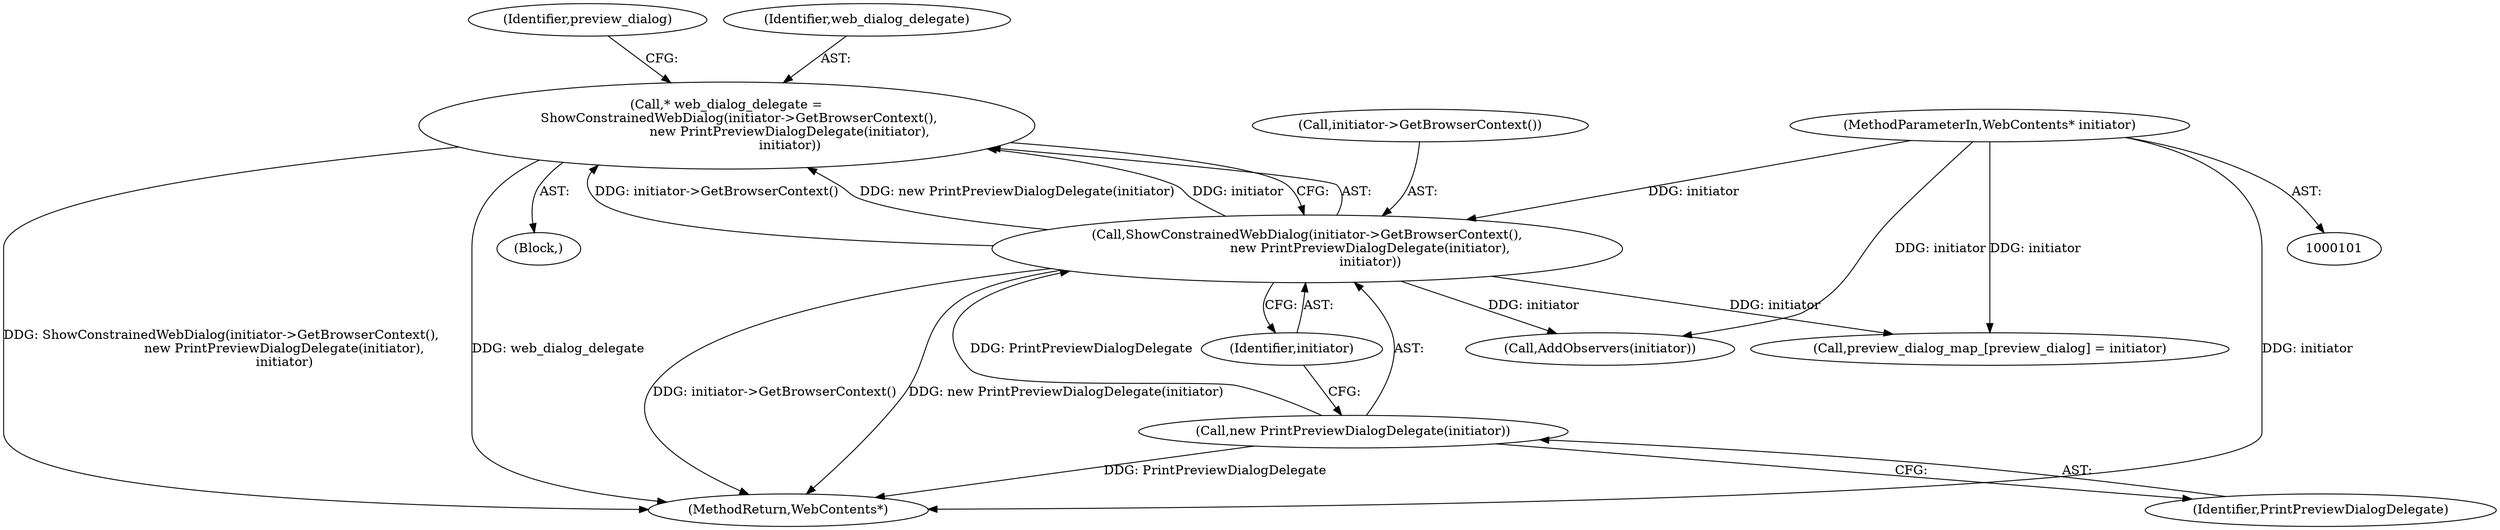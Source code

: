 digraph "0_Chrome_9c391ac04f9ac478c8b0e43b359c2b43a6c892ab@pointer" {
"1000106" [label="(Call,* web_dialog_delegate =\n      ShowConstrainedWebDialog(initiator->GetBrowserContext(),\n                               new PrintPreviewDialogDelegate(initiator),\n                               initiator))"];
"1000108" [label="(Call,ShowConstrainedWebDialog(initiator->GetBrowserContext(),\n                               new PrintPreviewDialogDelegate(initiator),\n                               initiator))"];
"1000110" [label="(Call,new PrintPreviewDialogDelegate(initiator))"];
"1000102" [label="(MethodParameterIn,WebContents* initiator)"];
"1000109" [label="(Call,initiator->GetBrowserContext())"];
"1000103" [label="(Block,)"];
"1000110" [label="(Call,new PrintPreviewDialogDelegate(initiator))"];
"1000106" [label="(Call,* web_dialog_delegate =\n      ShowConstrainedWebDialog(initiator->GetBrowserContext(),\n                               new PrintPreviewDialogDelegate(initiator),\n                               initiator))"];
"1000129" [label="(Call,preview_dialog_map_[preview_dialog] = initiator)"];
"1000111" [label="(Identifier,PrintPreviewDialogDelegate)"];
"1000115" [label="(Identifier,preview_dialog)"];
"1000139" [label="(Call,AddObservers(initiator))"];
"1000108" [label="(Call,ShowConstrainedWebDialog(initiator->GetBrowserContext(),\n                               new PrintPreviewDialogDelegate(initiator),\n                               initiator))"];
"1000145" [label="(MethodReturn,WebContents*)"];
"1000112" [label="(Identifier,initiator)"];
"1000107" [label="(Identifier,web_dialog_delegate)"];
"1000102" [label="(MethodParameterIn,WebContents* initiator)"];
"1000106" -> "1000103"  [label="AST: "];
"1000106" -> "1000108"  [label="CFG: "];
"1000107" -> "1000106"  [label="AST: "];
"1000108" -> "1000106"  [label="AST: "];
"1000115" -> "1000106"  [label="CFG: "];
"1000106" -> "1000145"  [label="DDG: ShowConstrainedWebDialog(initiator->GetBrowserContext(),\n                               new PrintPreviewDialogDelegate(initiator),\n                               initiator)"];
"1000106" -> "1000145"  [label="DDG: web_dialog_delegate"];
"1000108" -> "1000106"  [label="DDG: initiator->GetBrowserContext()"];
"1000108" -> "1000106"  [label="DDG: new PrintPreviewDialogDelegate(initiator)"];
"1000108" -> "1000106"  [label="DDG: initiator"];
"1000108" -> "1000112"  [label="CFG: "];
"1000109" -> "1000108"  [label="AST: "];
"1000110" -> "1000108"  [label="AST: "];
"1000112" -> "1000108"  [label="AST: "];
"1000108" -> "1000145"  [label="DDG: new PrintPreviewDialogDelegate(initiator)"];
"1000108" -> "1000145"  [label="DDG: initiator->GetBrowserContext()"];
"1000110" -> "1000108"  [label="DDG: PrintPreviewDialogDelegate"];
"1000102" -> "1000108"  [label="DDG: initiator"];
"1000108" -> "1000129"  [label="DDG: initiator"];
"1000108" -> "1000139"  [label="DDG: initiator"];
"1000110" -> "1000111"  [label="CFG: "];
"1000111" -> "1000110"  [label="AST: "];
"1000112" -> "1000110"  [label="CFG: "];
"1000110" -> "1000145"  [label="DDG: PrintPreviewDialogDelegate"];
"1000102" -> "1000101"  [label="AST: "];
"1000102" -> "1000145"  [label="DDG: initiator"];
"1000102" -> "1000129"  [label="DDG: initiator"];
"1000102" -> "1000139"  [label="DDG: initiator"];
}
